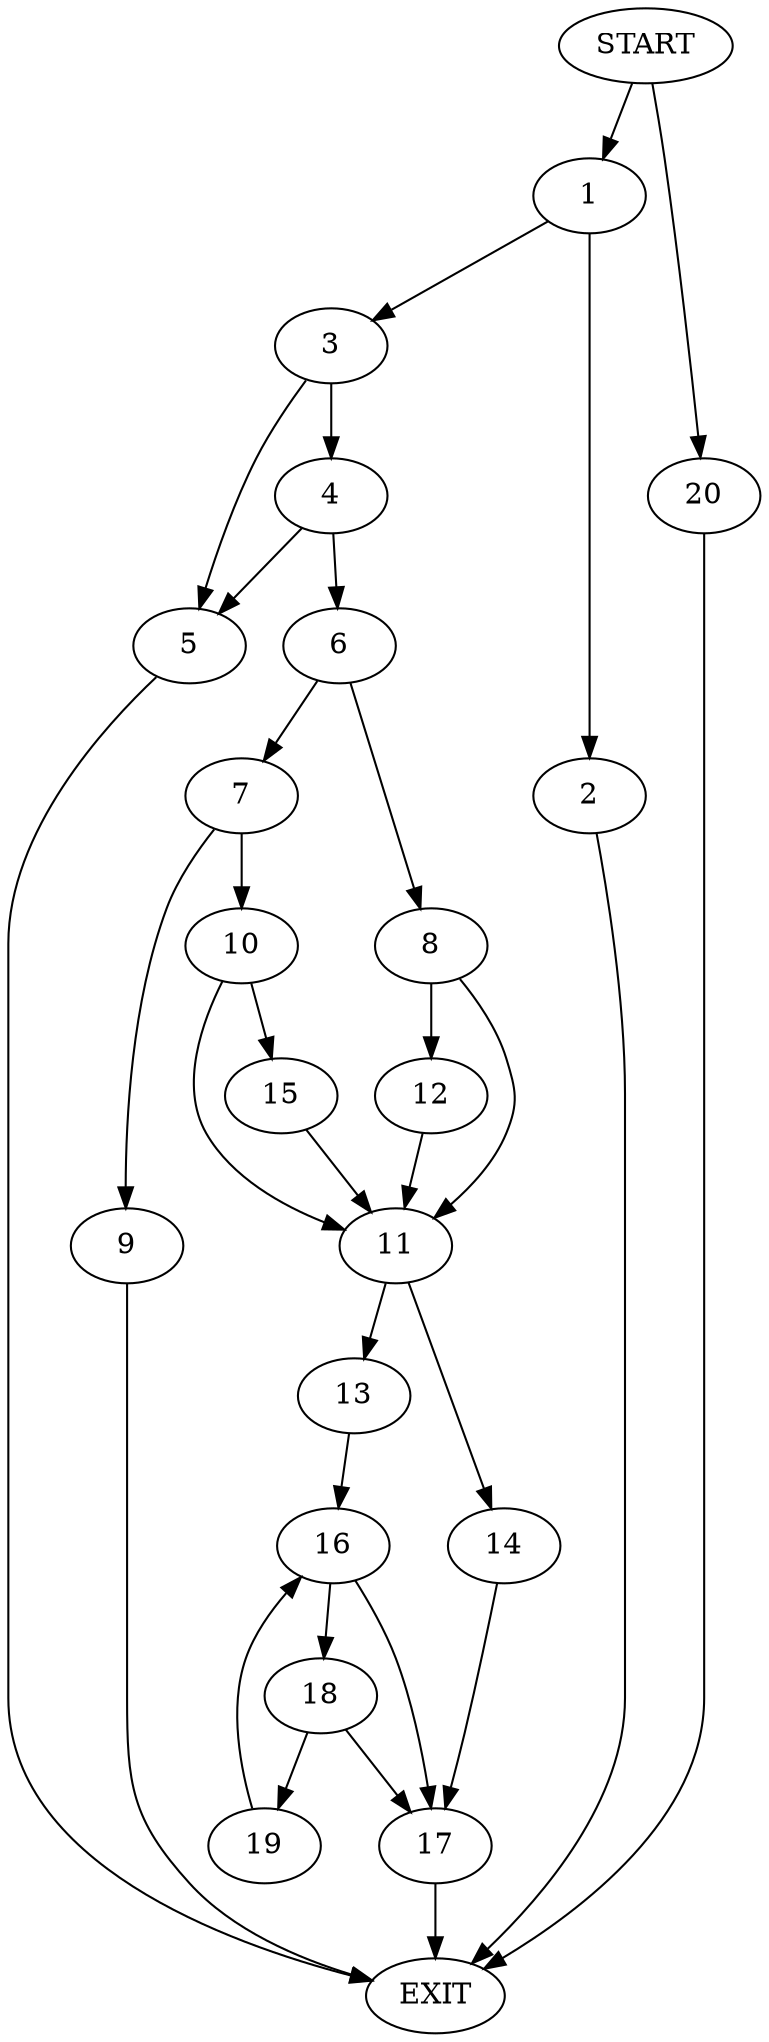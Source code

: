 digraph {
0 [label="START"]
21 [label="EXIT"]
0 -> 1
1 -> 2
1 -> 3
2 -> 21
3 -> 4
3 -> 5
5 -> 21
4 -> 5
4 -> 6
6 -> 7
6 -> 8
7 -> 9
7 -> 10
8 -> 11
8 -> 12
11 -> 13
11 -> 14
12 -> 11
9 -> 21
10 -> 15
10 -> 11
15 -> 11
13 -> 16
14 -> 17
17 -> 21
16 -> 17
16 -> 18
18 -> 17
18 -> 19
19 -> 16
0 -> 20
20 -> 21
}
